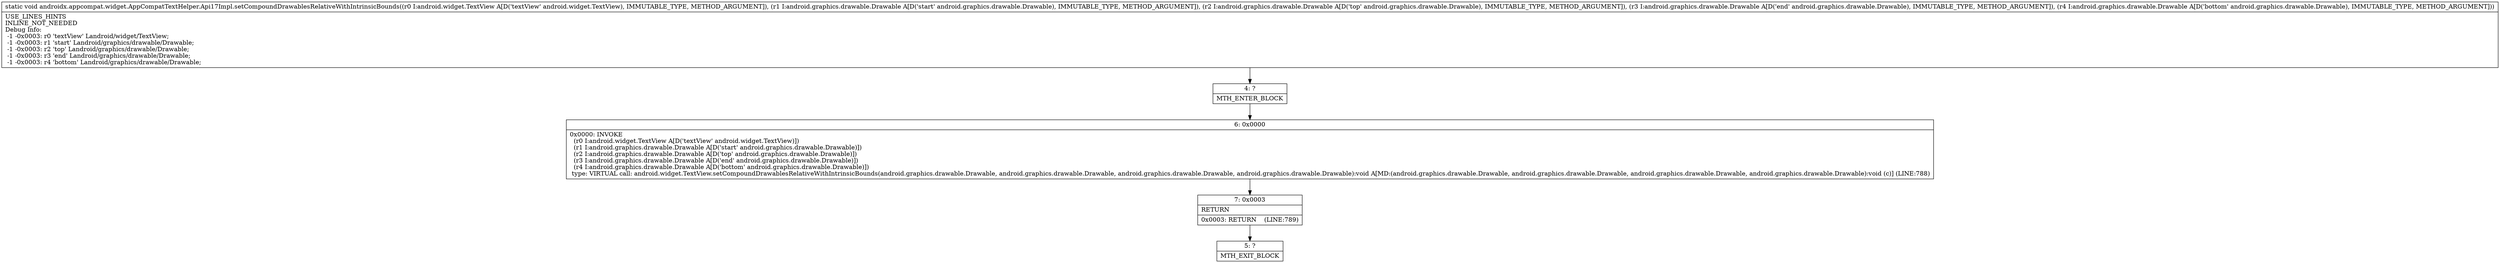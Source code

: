 digraph "CFG forandroidx.appcompat.widget.AppCompatTextHelper.Api17Impl.setCompoundDrawablesRelativeWithIntrinsicBounds(Landroid\/widget\/TextView;Landroid\/graphics\/drawable\/Drawable;Landroid\/graphics\/drawable\/Drawable;Landroid\/graphics\/drawable\/Drawable;Landroid\/graphics\/drawable\/Drawable;)V" {
Node_4 [shape=record,label="{4\:\ ?|MTH_ENTER_BLOCK\l}"];
Node_6 [shape=record,label="{6\:\ 0x0000|0x0000: INVOKE  \l  (r0 I:android.widget.TextView A[D('textView' android.widget.TextView)])\l  (r1 I:android.graphics.drawable.Drawable A[D('start' android.graphics.drawable.Drawable)])\l  (r2 I:android.graphics.drawable.Drawable A[D('top' android.graphics.drawable.Drawable)])\l  (r3 I:android.graphics.drawable.Drawable A[D('end' android.graphics.drawable.Drawable)])\l  (r4 I:android.graphics.drawable.Drawable A[D('bottom' android.graphics.drawable.Drawable)])\l type: VIRTUAL call: android.widget.TextView.setCompoundDrawablesRelativeWithIntrinsicBounds(android.graphics.drawable.Drawable, android.graphics.drawable.Drawable, android.graphics.drawable.Drawable, android.graphics.drawable.Drawable):void A[MD:(android.graphics.drawable.Drawable, android.graphics.drawable.Drawable, android.graphics.drawable.Drawable, android.graphics.drawable.Drawable):void (c)] (LINE:788)\l}"];
Node_7 [shape=record,label="{7\:\ 0x0003|RETURN\l|0x0003: RETURN    (LINE:789)\l}"];
Node_5 [shape=record,label="{5\:\ ?|MTH_EXIT_BLOCK\l}"];
MethodNode[shape=record,label="{static void androidx.appcompat.widget.AppCompatTextHelper.Api17Impl.setCompoundDrawablesRelativeWithIntrinsicBounds((r0 I:android.widget.TextView A[D('textView' android.widget.TextView), IMMUTABLE_TYPE, METHOD_ARGUMENT]), (r1 I:android.graphics.drawable.Drawable A[D('start' android.graphics.drawable.Drawable), IMMUTABLE_TYPE, METHOD_ARGUMENT]), (r2 I:android.graphics.drawable.Drawable A[D('top' android.graphics.drawable.Drawable), IMMUTABLE_TYPE, METHOD_ARGUMENT]), (r3 I:android.graphics.drawable.Drawable A[D('end' android.graphics.drawable.Drawable), IMMUTABLE_TYPE, METHOD_ARGUMENT]), (r4 I:android.graphics.drawable.Drawable A[D('bottom' android.graphics.drawable.Drawable), IMMUTABLE_TYPE, METHOD_ARGUMENT]))  | USE_LINES_HINTS\lINLINE_NOT_NEEDED\lDebug Info:\l  \-1 \-0x0003: r0 'textView' Landroid\/widget\/TextView;\l  \-1 \-0x0003: r1 'start' Landroid\/graphics\/drawable\/Drawable;\l  \-1 \-0x0003: r2 'top' Landroid\/graphics\/drawable\/Drawable;\l  \-1 \-0x0003: r3 'end' Landroid\/graphics\/drawable\/Drawable;\l  \-1 \-0x0003: r4 'bottom' Landroid\/graphics\/drawable\/Drawable;\l}"];
MethodNode -> Node_4;Node_4 -> Node_6;
Node_6 -> Node_7;
Node_7 -> Node_5;
}

